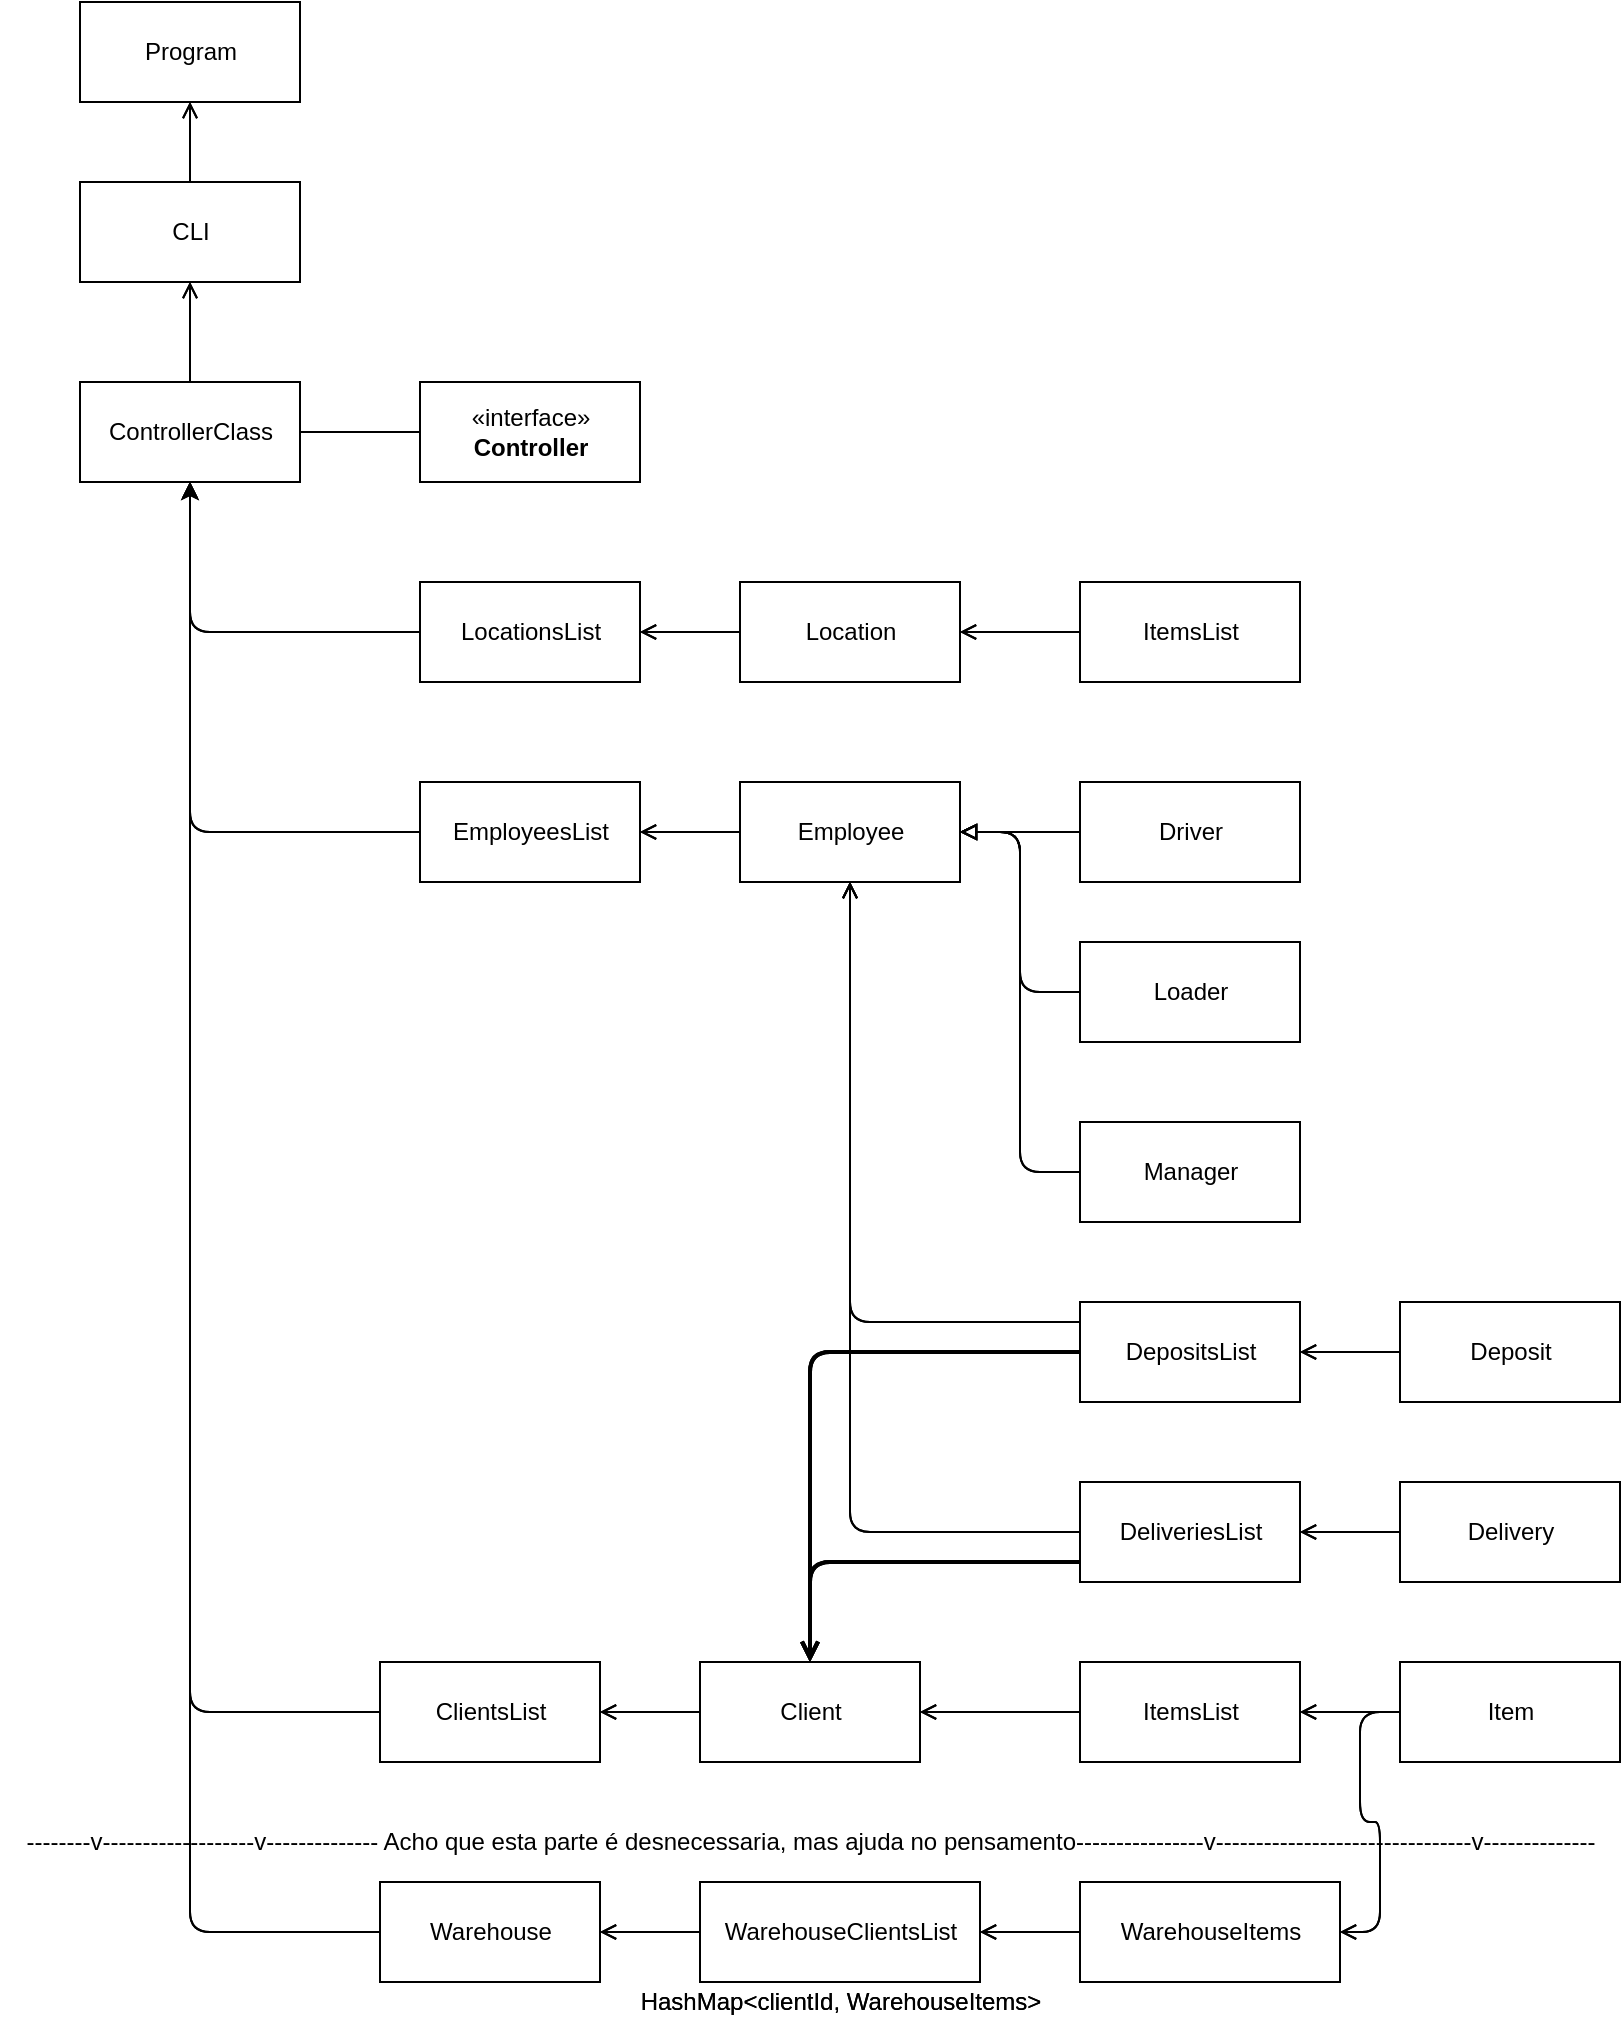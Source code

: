 <mxfile version="14.1.1" type="onedrive"><diagram id="QQUM25XsWhSIp6rmvZCL" name="Page-1"><mxGraphModel dx="1422" dy="791" grid="1" gridSize="10" guides="1" tooltips="1" connect="1" arrows="1" fold="1" page="1" pageScale="1" pageWidth="827" pageHeight="1169" math="0" shadow="0"><root><mxCell id="0"/><mxCell id="1" parent="0"/><mxCell id="jsNhq7d2Qaa1pOI35_wy-9" style="edgeStyle=orthogonalEdgeStyle;orthogonalLoop=1;jettySize=auto;html=1;entryX=0.5;entryY=0;entryDx=0;entryDy=0;endArrow=none;endFill=0;startArrow=open;startFill=0;" parent="1" source="jsNhq7d2Qaa1pOI35_wy-1" target="jsNhq7d2Qaa1pOI35_wy-3" edge="1"><mxGeometry relative="1" as="geometry"/></mxCell><mxCell id="jsNhq7d2Qaa1pOI35_wy-1" value="Program" style="html=1;" parent="1" vertex="1"><mxGeometry x="40" y="30" width="110" height="50" as="geometry"/></mxCell><mxCell id="jsNhq7d2Qaa1pOI35_wy-8" style="edgeStyle=orthogonalEdgeStyle;orthogonalLoop=1;jettySize=auto;html=1;entryX=0.5;entryY=0;entryDx=0;entryDy=0;endArrow=none;endFill=0;startArrow=open;startFill=0;" parent="1" source="jsNhq7d2Qaa1pOI35_wy-3" target="jsNhq7d2Qaa1pOI35_wy-5" edge="1"><mxGeometry relative="1" as="geometry"/></mxCell><mxCell id="jsNhq7d2Qaa1pOI35_wy-3" value="&lt;div&gt;CLI&lt;/div&gt;" style="html=1;" parent="1" vertex="1"><mxGeometry x="40" y="120" width="110" height="50" as="geometry"/></mxCell><mxCell id="jsNhq7d2Qaa1pOI35_wy-5" value="ControllerClass" style="html=1;" parent="1" vertex="1"><mxGeometry x="40" y="220" width="110" height="50" as="geometry"/></mxCell><mxCell id="jsNhq7d2Qaa1pOI35_wy-7" style="edgeStyle=orthogonalEdgeStyle;orthogonalLoop=1;jettySize=auto;html=1;entryX=1;entryY=0.5;entryDx=0;entryDy=0;endArrow=none;endFill=0;" parent="1" source="jsNhq7d2Qaa1pOI35_wy-6" target="jsNhq7d2Qaa1pOI35_wy-5" edge="1"><mxGeometry relative="1" as="geometry"/></mxCell><mxCell id="jsNhq7d2Qaa1pOI35_wy-6" value="«interface»&lt;br&gt;&lt;b&gt;Controller&lt;/b&gt;" style="html=1;" parent="1" vertex="1"><mxGeometry x="210" y="220" width="110" height="50" as="geometry"/></mxCell><mxCell id="jsNhq7d2Qaa1pOI35_wy-12" value="" style="edgeStyle=orthogonalEdgeStyle;orthogonalLoop=1;jettySize=auto;html=1;endArrow=none;endFill=0;startArrow=open;startFill=0;" parent="1" source="jsNhq7d2Qaa1pOI35_wy-10" target="jsNhq7d2Qaa1pOI35_wy-11" edge="1"><mxGeometry relative="1" as="geometry"/></mxCell><mxCell id="jsNhq7d2Qaa1pOI35_wy-47" style="edgeStyle=orthogonalEdgeStyle;orthogonalLoop=1;jettySize=auto;html=1;entryX=0.5;entryY=1;entryDx=0;entryDy=0;endArrow=none;endFill=0;" parent="1" source="jsNhq7d2Qaa1pOI35_wy-10" target="jsNhq7d2Qaa1pOI35_wy-5" edge="1"><mxGeometry relative="1" as="geometry"/></mxCell><mxCell id="jsNhq7d2Qaa1pOI35_wy-10" value="LocationsList" style="html=1;" parent="1" vertex="1"><mxGeometry x="210" y="320" width="110" height="50" as="geometry"/></mxCell><mxCell id="jsNhq7d2Qaa1pOI35_wy-35" style="edgeStyle=orthogonalEdgeStyle;orthogonalLoop=1;jettySize=auto;html=1;entryX=0;entryY=0.5;entryDx=0;entryDy=0;endArrow=none;endFill=0;startArrow=open;startFill=0;" parent="1" source="jsNhq7d2Qaa1pOI35_wy-11" target="jsNhq7d2Qaa1pOI35_wy-33" edge="1"><mxGeometry relative="1" as="geometry"/></mxCell><mxCell id="jsNhq7d2Qaa1pOI35_wy-11" value="Location" style="html=1;" parent="1" vertex="1"><mxGeometry x="370" y="320" width="110" height="50" as="geometry"/></mxCell><mxCell id="jsNhq7d2Qaa1pOI35_wy-48" style="edgeStyle=orthogonalEdgeStyle;orthogonalLoop=1;jettySize=auto;html=1;entryX=0.5;entryY=1;entryDx=0;entryDy=0;endArrow=none;endFill=0;" parent="1" source="jsNhq7d2Qaa1pOI35_wy-13" target="jsNhq7d2Qaa1pOI35_wy-5" edge="1"><mxGeometry relative="1" as="geometry"/></mxCell><mxCell id="jsNhq7d2Qaa1pOI35_wy-13" value="EmployeesList" style="html=1;" parent="1" vertex="1"><mxGeometry x="210" y="420" width="110" height="50" as="geometry"/></mxCell><mxCell id="jsNhq7d2Qaa1pOI35_wy-20" style="edgeStyle=orthogonalEdgeStyle;orthogonalLoop=1;jettySize=auto;html=1;entryX=1;entryY=0.5;entryDx=0;entryDy=0;endArrow=block;endFill=0;" parent="1" source="jsNhq7d2Qaa1pOI35_wy-14" target="jsNhq7d2Qaa1pOI35_wy-17" edge="1"><mxGeometry relative="1" as="geometry"/></mxCell><mxCell id="jsNhq7d2Qaa1pOI35_wy-14" value="Driver" style="html=1;" parent="1" vertex="1"><mxGeometry x="540" y="420" width="110" height="50" as="geometry"/></mxCell><mxCell id="jsNhq7d2Qaa1pOI35_wy-21" style="edgeStyle=orthogonalEdgeStyle;orthogonalLoop=1;jettySize=auto;html=1;endArrow=block;endFill=0;entryX=1;entryY=0.5;entryDx=0;entryDy=0;" parent="1" source="jsNhq7d2Qaa1pOI35_wy-16" target="jsNhq7d2Qaa1pOI35_wy-17" edge="1"><mxGeometry relative="1" as="geometry"><mxPoint x="510" y="450" as="targetPoint"/></mxGeometry></mxCell><mxCell id="jsNhq7d2Qaa1pOI35_wy-16" value="Loader" style="html=1;" parent="1" vertex="1"><mxGeometry x="540" y="500" width="110" height="50" as="geometry"/></mxCell><mxCell id="jsNhq7d2Qaa1pOI35_wy-19" style="edgeStyle=orthogonalEdgeStyle;orthogonalLoop=1;jettySize=auto;html=1;entryX=1;entryY=0.5;entryDx=0;entryDy=0;endArrow=open;endFill=0;startArrow=none;startFill=0;" parent="1" source="jsNhq7d2Qaa1pOI35_wy-17" target="jsNhq7d2Qaa1pOI35_wy-13" edge="1"><mxGeometry relative="1" as="geometry"/></mxCell><mxCell id="jsNhq7d2Qaa1pOI35_wy-17" value="Employee" style="html=1;" parent="1" vertex="1"><mxGeometry x="370" y="420" width="110" height="50" as="geometry"/></mxCell><mxCell id="jsNhq7d2Qaa1pOI35_wy-23" style="edgeStyle=orthogonalEdgeStyle;orthogonalLoop=1;jettySize=auto;html=1;entryX=1;entryY=0.5;entryDx=0;entryDy=0;endArrow=block;endFill=0;startArrow=none;startFill=0;" parent="1" source="jsNhq7d2Qaa1pOI35_wy-18" target="jsNhq7d2Qaa1pOI35_wy-17" edge="1"><mxGeometry relative="1" as="geometry"/></mxCell><mxCell id="jsNhq7d2Qaa1pOI35_wy-18" value="Manager" style="html=1;" parent="1" vertex="1"><mxGeometry x="540" y="590" width="110" height="50" as="geometry"/></mxCell><mxCell id="jsNhq7d2Qaa1pOI35_wy-36" style="edgeStyle=orthogonalEdgeStyle;orthogonalLoop=1;jettySize=auto;html=1;entryX=0;entryY=0.5;entryDx=0;entryDy=0;endArrow=none;endFill=0;startArrow=open;startFill=0;" parent="1" source="jsNhq7d2Qaa1pOI35_wy-24" target="jsNhq7d2Qaa1pOI35_wy-30" edge="1"><mxGeometry relative="1" as="geometry"/></mxCell><mxCell id="jsNhq7d2Qaa1pOI35_wy-49" style="edgeStyle=orthogonalEdgeStyle;orthogonalLoop=1;jettySize=auto;html=1;entryX=0.5;entryY=1;entryDx=0;entryDy=0;endArrow=open;endFill=0;" parent="1" source="jsNhq7d2Qaa1pOI35_wy-24" target="jsNhq7d2Qaa1pOI35_wy-5" edge="1"><mxGeometry relative="1" as="geometry"/></mxCell><mxCell id="jsNhq7d2Qaa1pOI35_wy-24" value="ClientsList" style="html=1;" parent="1" vertex="1"><mxGeometry x="190" y="860" width="110" height="50" as="geometry"/></mxCell><mxCell id="jsNhq7d2Qaa1pOI35_wy-37" style="edgeStyle=orthogonalEdgeStyle;orthogonalLoop=1;jettySize=auto;html=1;entryX=0;entryY=0.5;entryDx=0;entryDy=0;endArrow=none;endFill=0;startArrow=open;startFill=0;" parent="1" source="jsNhq7d2Qaa1pOI35_wy-30" target="jsNhq7d2Qaa1pOI35_wy-31" edge="1"><mxGeometry relative="1" as="geometry"/></mxCell><mxCell id="jsNhq7d2Qaa1pOI35_wy-30" value="Client" style="html=1;" parent="1" vertex="1"><mxGeometry x="350" y="860" width="110" height="50" as="geometry"/></mxCell><mxCell id="jsNhq7d2Qaa1pOI35_wy-38" style="edgeStyle=orthogonalEdgeStyle;orthogonalLoop=1;jettySize=auto;html=1;entryX=0;entryY=0.5;entryDx=0;entryDy=0;endArrow=none;endFill=0;startArrow=open;startFill=0;" parent="1" source="jsNhq7d2Qaa1pOI35_wy-31" target="jsNhq7d2Qaa1pOI35_wy-32" edge="1"><mxGeometry relative="1" as="geometry"/></mxCell><mxCell id="jsNhq7d2Qaa1pOI35_wy-31" value="ItemsList" style="html=1;" parent="1" vertex="1"><mxGeometry x="540" y="860" width="110" height="50" as="geometry"/></mxCell><mxCell id="N1uc2DI3sUxSZyk_yjhE-11" style="edgeStyle=orthogonalEdgeStyle;rounded=1;orthogonalLoop=1;jettySize=auto;html=1;entryX=1;entryY=0.5;entryDx=0;entryDy=0;endArrow=open;endFill=0;" parent="1" source="jsNhq7d2Qaa1pOI35_wy-32" target="N1uc2DI3sUxSZyk_yjhE-6" edge="1"><mxGeometry relative="1" as="geometry"/></mxCell><mxCell id="jsNhq7d2Qaa1pOI35_wy-32" value="Item" style="html=1;" parent="1" vertex="1"><mxGeometry x="700" y="860" width="110" height="50" as="geometry"/></mxCell><mxCell id="jsNhq7d2Qaa1pOI35_wy-33" value="ItemsList" style="html=1;" parent="1" vertex="1"><mxGeometry x="540" y="320" width="110" height="50" as="geometry"/></mxCell><mxCell id="uxpa-mwnewD_pwuMw3P4-9" style="edgeStyle=orthogonalEdgeStyle;orthogonalLoop=1;jettySize=auto;html=1;entryX=0.5;entryY=0;entryDx=0;entryDy=0;startArrow=none;startFill=0;endArrow=open;endFill=0;strokeWidth=2;" parent="1" source="jsNhq7d2Qaa1pOI35_wy-39" target="jsNhq7d2Qaa1pOI35_wy-30" edge="1"><mxGeometry relative="1" as="geometry"/></mxCell><mxCell id="uxpa-mwnewD_pwuMw3P4-12" style="edgeStyle=orthogonalEdgeStyle;orthogonalLoop=1;jettySize=auto;html=1;entryX=0.5;entryY=1;entryDx=0;entryDy=0;startArrow=none;startFill=0;endArrow=open;endFill=0;" parent="1" source="jsNhq7d2Qaa1pOI35_wy-39" target="jsNhq7d2Qaa1pOI35_wy-17" edge="1"><mxGeometry relative="1" as="geometry"><Array as="points"><mxPoint x="425" y="690"/></Array></mxGeometry></mxCell><mxCell id="jsNhq7d2Qaa1pOI35_wy-39" value="DepositsList" style="html=1;" parent="1" vertex="1"><mxGeometry x="540" y="680" width="110" height="50" as="geometry"/></mxCell><mxCell id="jsNhq7d2Qaa1pOI35_wy-41" style="edgeStyle=orthogonalEdgeStyle;orthogonalLoop=1;jettySize=auto;html=1;entryX=1;entryY=0.5;entryDx=0;entryDy=0;endArrow=open;endFill=0;startArrow=none;startFill=0;" parent="1" source="jsNhq7d2Qaa1pOI35_wy-40" target="jsNhq7d2Qaa1pOI35_wy-39" edge="1"><mxGeometry relative="1" as="geometry"/></mxCell><mxCell id="jsNhq7d2Qaa1pOI35_wy-40" value="Deposit" style="html=1;" parent="1" vertex="1"><mxGeometry x="700" y="680" width="110" height="50" as="geometry"/></mxCell><mxCell id="uxpa-mwnewD_pwuMw3P4-11" style="edgeStyle=orthogonalEdgeStyle;orthogonalLoop=1;jettySize=auto;html=1;entryX=0.5;entryY=0;entryDx=0;entryDy=0;startArrow=none;startFill=0;endArrow=open;endFill=0;strokeWidth=2;" parent="1" source="jsNhq7d2Qaa1pOI35_wy-43" target="jsNhq7d2Qaa1pOI35_wy-30" edge="1"><mxGeometry relative="1" as="geometry"><Array as="points"><mxPoint x="405" y="810"/></Array></mxGeometry></mxCell><mxCell id="uxpa-mwnewD_pwuMw3P4-13" style="edgeStyle=orthogonalEdgeStyle;orthogonalLoop=1;jettySize=auto;html=1;startArrow=none;startFill=0;endArrow=open;endFill=0;entryX=0.5;entryY=1;entryDx=0;entryDy=0;" parent="1" source="jsNhq7d2Qaa1pOI35_wy-43" target="jsNhq7d2Qaa1pOI35_wy-17" edge="1"><mxGeometry relative="1" as="geometry"><mxPoint x="430" y="640" as="targetPoint"/></mxGeometry></mxCell><mxCell id="jsNhq7d2Qaa1pOI35_wy-43" value="DeliveriesList" style="html=1;" parent="1" vertex="1"><mxGeometry x="540" y="770" width="110" height="50" as="geometry"/></mxCell><mxCell id="jsNhq7d2Qaa1pOI35_wy-45" style="edgeStyle=orthogonalEdgeStyle;orthogonalLoop=1;jettySize=auto;html=1;entryX=1;entryY=0.5;entryDx=0;entryDy=0;endArrow=open;endFill=0;" parent="1" source="jsNhq7d2Qaa1pOI35_wy-44" target="jsNhq7d2Qaa1pOI35_wy-43" edge="1"><mxGeometry relative="1" as="geometry"/></mxCell><mxCell id="jsNhq7d2Qaa1pOI35_wy-44" value="Delivery" style="html=1;" parent="1" vertex="1"><mxGeometry x="700" y="770" width="110" height="50" as="geometry"/></mxCell><mxCell id="N1uc2DI3sUxSZyk_yjhE-2" style="edgeStyle=orthogonalEdgeStyle;rounded=1;orthogonalLoop=1;jettySize=auto;html=1;entryX=0.5;entryY=1;entryDx=0;entryDy=0;" parent="1" source="N1uc2DI3sUxSZyk_yjhE-1" target="jsNhq7d2Qaa1pOI35_wy-5" edge="1"><mxGeometry relative="1" as="geometry"/></mxCell><mxCell id="N1uc2DI3sUxSZyk_yjhE-1" value="Warehouse" style="html=1;" parent="1" vertex="1"><mxGeometry x="190" y="970" width="110" height="50" as="geometry"/></mxCell><mxCell id="N1uc2DI3sUxSZyk_yjhE-5" style="edgeStyle=orthogonalEdgeStyle;rounded=1;orthogonalLoop=1;jettySize=auto;html=1;entryX=1;entryY=0.5;entryDx=0;entryDy=0;endArrow=open;endFill=0;" parent="1" source="N1uc2DI3sUxSZyk_yjhE-4" target="N1uc2DI3sUxSZyk_yjhE-1" edge="1"><mxGeometry relative="1" as="geometry"/></mxCell><mxCell id="N1uc2DI3sUxSZyk_yjhE-4" value="WarehouseClientsList" style="html=1;" parent="1" vertex="1"><mxGeometry x="350" y="970" width="140" height="50" as="geometry"/></mxCell><mxCell id="N1uc2DI3sUxSZyk_yjhE-7" style="edgeStyle=orthogonalEdgeStyle;rounded=1;orthogonalLoop=1;jettySize=auto;html=1;entryX=1;entryY=0.5;entryDx=0;entryDy=0;endArrow=open;endFill=0;" parent="1" source="N1uc2DI3sUxSZyk_yjhE-6" target="N1uc2DI3sUxSZyk_yjhE-4" edge="1"><mxGeometry relative="1" as="geometry"/></mxCell><mxCell id="N1uc2DI3sUxSZyk_yjhE-6" value="WarehouseItems" style="html=1;" parent="1" vertex="1"><mxGeometry x="540" y="970" width="130" height="50" as="geometry"/></mxCell><mxCell id="N1uc2DI3sUxSZyk_yjhE-9" value="HashMap&amp;lt;clientId, WarehouseItems&amp;gt;" style="text;html=1;align=center;verticalAlign=middle;resizable=0;points=[];autosize=1;" parent="1" vertex="1"><mxGeometry x="310" y="1020" width="220" height="20" as="geometry"/></mxCell><mxCell id="HzJ8PdJnpkheTT5oT1JO-1" style="edgeStyle=orthogonalEdgeStyle;orthogonalLoop=1;jettySize=auto;html=1;entryX=0.5;entryY=0;entryDx=0;entryDy=0;endArrow=none;endFill=0;startArrow=open;startFill=0;" edge="1" parent="1" source="HzJ8PdJnpkheTT5oT1JO-2" target="HzJ8PdJnpkheTT5oT1JO-4"><mxGeometry relative="1" as="geometry"/></mxCell><mxCell id="HzJ8PdJnpkheTT5oT1JO-2" value="Program" style="html=1;" vertex="1" parent="1"><mxGeometry x="40" y="30" width="110" height="50" as="geometry"/></mxCell><mxCell id="HzJ8PdJnpkheTT5oT1JO-3" style="edgeStyle=orthogonalEdgeStyle;orthogonalLoop=1;jettySize=auto;html=1;entryX=0.5;entryY=0;entryDx=0;entryDy=0;endArrow=none;endFill=0;startArrow=open;startFill=0;" edge="1" parent="1" source="HzJ8PdJnpkheTT5oT1JO-4" target="HzJ8PdJnpkheTT5oT1JO-5"><mxGeometry relative="1" as="geometry"/></mxCell><mxCell id="HzJ8PdJnpkheTT5oT1JO-4" value="&lt;div&gt;CLI&lt;/div&gt;" style="html=1;" vertex="1" parent="1"><mxGeometry x="40" y="120" width="110" height="50" as="geometry"/></mxCell><mxCell id="HzJ8PdJnpkheTT5oT1JO-5" value="ControllerClass" style="html=1;" vertex="1" parent="1"><mxGeometry x="40" y="220" width="110" height="50" as="geometry"/></mxCell><mxCell id="HzJ8PdJnpkheTT5oT1JO-6" style="edgeStyle=orthogonalEdgeStyle;orthogonalLoop=1;jettySize=auto;html=1;entryX=1;entryY=0.5;entryDx=0;entryDy=0;endArrow=none;endFill=0;" edge="1" parent="1" source="HzJ8PdJnpkheTT5oT1JO-7" target="HzJ8PdJnpkheTT5oT1JO-5"><mxGeometry relative="1" as="geometry"/></mxCell><mxCell id="HzJ8PdJnpkheTT5oT1JO-7" value="«interface»&lt;br&gt;&lt;b&gt;Controller&lt;/b&gt;" style="html=1;" vertex="1" parent="1"><mxGeometry x="210" y="220" width="110" height="50" as="geometry"/></mxCell><mxCell id="HzJ8PdJnpkheTT5oT1JO-8" value="" style="edgeStyle=orthogonalEdgeStyle;orthogonalLoop=1;jettySize=auto;html=1;endArrow=none;endFill=0;startArrow=open;startFill=0;" edge="1" parent="1" source="HzJ8PdJnpkheTT5oT1JO-10" target="HzJ8PdJnpkheTT5oT1JO-12"><mxGeometry relative="1" as="geometry"/></mxCell><mxCell id="HzJ8PdJnpkheTT5oT1JO-9" style="edgeStyle=orthogonalEdgeStyle;orthogonalLoop=1;jettySize=auto;html=1;entryX=0.5;entryY=1;entryDx=0;entryDy=0;endArrow=none;endFill=0;" edge="1" parent="1" source="HzJ8PdJnpkheTT5oT1JO-10" target="HzJ8PdJnpkheTT5oT1JO-5"><mxGeometry relative="1" as="geometry"/></mxCell><mxCell id="HzJ8PdJnpkheTT5oT1JO-10" value="LocationsList" style="html=1;" vertex="1" parent="1"><mxGeometry x="210" y="320" width="110" height="50" as="geometry"/></mxCell><mxCell id="HzJ8PdJnpkheTT5oT1JO-11" style="edgeStyle=orthogonalEdgeStyle;orthogonalLoop=1;jettySize=auto;html=1;entryX=0;entryY=0.5;entryDx=0;entryDy=0;endArrow=none;endFill=0;startArrow=open;startFill=0;" edge="1" parent="1" source="HzJ8PdJnpkheTT5oT1JO-12" target="HzJ8PdJnpkheTT5oT1JO-32"><mxGeometry relative="1" as="geometry"/></mxCell><mxCell id="HzJ8PdJnpkheTT5oT1JO-12" value="Location" style="html=1;" vertex="1" parent="1"><mxGeometry x="370" y="320" width="110" height="50" as="geometry"/></mxCell><mxCell id="HzJ8PdJnpkheTT5oT1JO-13" style="edgeStyle=orthogonalEdgeStyle;orthogonalLoop=1;jettySize=auto;html=1;entryX=0.5;entryY=1;entryDx=0;entryDy=0;endArrow=none;endFill=0;" edge="1" parent="1" source="HzJ8PdJnpkheTT5oT1JO-14" target="HzJ8PdJnpkheTT5oT1JO-5"><mxGeometry relative="1" as="geometry"/></mxCell><mxCell id="HzJ8PdJnpkheTT5oT1JO-14" value="EmployeesList" style="html=1;" vertex="1" parent="1"><mxGeometry x="210" y="420" width="110" height="50" as="geometry"/></mxCell><mxCell id="HzJ8PdJnpkheTT5oT1JO-15" style="edgeStyle=orthogonalEdgeStyle;orthogonalLoop=1;jettySize=auto;html=1;entryX=1;entryY=0.5;entryDx=0;entryDy=0;endArrow=block;endFill=0;" edge="1" parent="1" source="HzJ8PdJnpkheTT5oT1JO-16" target="HzJ8PdJnpkheTT5oT1JO-20"><mxGeometry relative="1" as="geometry"/></mxCell><mxCell id="HzJ8PdJnpkheTT5oT1JO-16" value="Driver" style="html=1;" vertex="1" parent="1"><mxGeometry x="540" y="420" width="110" height="50" as="geometry"/></mxCell><mxCell id="HzJ8PdJnpkheTT5oT1JO-17" style="edgeStyle=orthogonalEdgeStyle;orthogonalLoop=1;jettySize=auto;html=1;endArrow=block;endFill=0;entryX=1;entryY=0.5;entryDx=0;entryDy=0;" edge="1" parent="1" source="HzJ8PdJnpkheTT5oT1JO-18" target="HzJ8PdJnpkheTT5oT1JO-20"><mxGeometry relative="1" as="geometry"><mxPoint x="510" y="450" as="targetPoint"/></mxGeometry></mxCell><mxCell id="HzJ8PdJnpkheTT5oT1JO-18" value="Loader" style="html=1;" vertex="1" parent="1"><mxGeometry x="540" y="500" width="110" height="50" as="geometry"/></mxCell><mxCell id="HzJ8PdJnpkheTT5oT1JO-19" style="edgeStyle=orthogonalEdgeStyle;orthogonalLoop=1;jettySize=auto;html=1;entryX=1;entryY=0.5;entryDx=0;entryDy=0;endArrow=open;endFill=0;startArrow=none;startFill=0;" edge="1" parent="1" source="HzJ8PdJnpkheTT5oT1JO-20" target="HzJ8PdJnpkheTT5oT1JO-14"><mxGeometry relative="1" as="geometry"/></mxCell><mxCell id="HzJ8PdJnpkheTT5oT1JO-20" value="Employee" style="html=1;" vertex="1" parent="1"><mxGeometry x="370" y="420" width="110" height="50" as="geometry"/></mxCell><mxCell id="HzJ8PdJnpkheTT5oT1JO-21" style="edgeStyle=orthogonalEdgeStyle;orthogonalLoop=1;jettySize=auto;html=1;entryX=1;entryY=0.5;entryDx=0;entryDy=0;endArrow=block;endFill=0;startArrow=none;startFill=0;" edge="1" parent="1" source="HzJ8PdJnpkheTT5oT1JO-22" target="HzJ8PdJnpkheTT5oT1JO-20"><mxGeometry relative="1" as="geometry"/></mxCell><mxCell id="HzJ8PdJnpkheTT5oT1JO-22" value="Manager" style="html=1;" vertex="1" parent="1"><mxGeometry x="540" y="590" width="110" height="50" as="geometry"/></mxCell><mxCell id="HzJ8PdJnpkheTT5oT1JO-23" style="edgeStyle=orthogonalEdgeStyle;orthogonalLoop=1;jettySize=auto;html=1;entryX=0;entryY=0.5;entryDx=0;entryDy=0;endArrow=none;endFill=0;startArrow=open;startFill=0;" edge="1" parent="1" source="HzJ8PdJnpkheTT5oT1JO-25" target="HzJ8PdJnpkheTT5oT1JO-27"><mxGeometry relative="1" as="geometry"/></mxCell><mxCell id="HzJ8PdJnpkheTT5oT1JO-24" style="edgeStyle=orthogonalEdgeStyle;orthogonalLoop=1;jettySize=auto;html=1;entryX=0.5;entryY=1;entryDx=0;entryDy=0;endArrow=open;endFill=0;" edge="1" parent="1" source="HzJ8PdJnpkheTT5oT1JO-25" target="HzJ8PdJnpkheTT5oT1JO-5"><mxGeometry relative="1" as="geometry"/></mxCell><mxCell id="HzJ8PdJnpkheTT5oT1JO-25" value="ClientsList" style="html=1;" vertex="1" parent="1"><mxGeometry x="190" y="860" width="110" height="50" as="geometry"/></mxCell><mxCell id="HzJ8PdJnpkheTT5oT1JO-26" style="edgeStyle=orthogonalEdgeStyle;orthogonalLoop=1;jettySize=auto;html=1;entryX=0;entryY=0.5;entryDx=0;entryDy=0;endArrow=none;endFill=0;startArrow=open;startFill=0;" edge="1" parent="1" source="HzJ8PdJnpkheTT5oT1JO-27" target="HzJ8PdJnpkheTT5oT1JO-29"><mxGeometry relative="1" as="geometry"/></mxCell><mxCell id="HzJ8PdJnpkheTT5oT1JO-27" value="Client" style="html=1;" vertex="1" parent="1"><mxGeometry x="350" y="860" width="110" height="50" as="geometry"/></mxCell><mxCell id="HzJ8PdJnpkheTT5oT1JO-28" style="edgeStyle=orthogonalEdgeStyle;orthogonalLoop=1;jettySize=auto;html=1;entryX=0;entryY=0.5;entryDx=0;entryDy=0;endArrow=none;endFill=0;startArrow=open;startFill=0;" edge="1" parent="1" source="HzJ8PdJnpkheTT5oT1JO-29" target="HzJ8PdJnpkheTT5oT1JO-31"><mxGeometry relative="1" as="geometry"/></mxCell><mxCell id="HzJ8PdJnpkheTT5oT1JO-29" value="ItemsList" style="html=1;" vertex="1" parent="1"><mxGeometry x="540" y="860" width="110" height="50" as="geometry"/></mxCell><mxCell id="HzJ8PdJnpkheTT5oT1JO-30" style="edgeStyle=orthogonalEdgeStyle;rounded=1;orthogonalLoop=1;jettySize=auto;html=1;entryX=1;entryY=0.5;entryDx=0;entryDy=0;endArrow=open;endFill=0;" edge="1" parent="1" source="HzJ8PdJnpkheTT5oT1JO-31" target="HzJ8PdJnpkheTT5oT1JO-48"><mxGeometry relative="1" as="geometry"/></mxCell><mxCell id="HzJ8PdJnpkheTT5oT1JO-31" value="Item" style="html=1;" vertex="1" parent="1"><mxGeometry x="700" y="860" width="110" height="50" as="geometry"/></mxCell><mxCell id="HzJ8PdJnpkheTT5oT1JO-32" value="ItemsList" style="html=1;" vertex="1" parent="1"><mxGeometry x="540" y="320" width="110" height="50" as="geometry"/></mxCell><mxCell id="HzJ8PdJnpkheTT5oT1JO-33" style="edgeStyle=orthogonalEdgeStyle;orthogonalLoop=1;jettySize=auto;html=1;entryX=0.5;entryY=0;entryDx=0;entryDy=0;startArrow=none;startFill=0;endArrow=open;endFill=0;strokeWidth=2;" edge="1" parent="1" source="HzJ8PdJnpkheTT5oT1JO-35" target="HzJ8PdJnpkheTT5oT1JO-27"><mxGeometry relative="1" as="geometry"/></mxCell><mxCell id="HzJ8PdJnpkheTT5oT1JO-34" style="edgeStyle=orthogonalEdgeStyle;orthogonalLoop=1;jettySize=auto;html=1;entryX=0.5;entryY=1;entryDx=0;entryDy=0;startArrow=none;startFill=0;endArrow=open;endFill=0;" edge="1" parent="1" source="HzJ8PdJnpkheTT5oT1JO-35" target="HzJ8PdJnpkheTT5oT1JO-20"><mxGeometry relative="1" as="geometry"><Array as="points"><mxPoint x="425" y="690"/></Array></mxGeometry></mxCell><mxCell id="HzJ8PdJnpkheTT5oT1JO-35" value="DepositsList" style="html=1;" vertex="1" parent="1"><mxGeometry x="540" y="680" width="110" height="50" as="geometry"/></mxCell><mxCell id="HzJ8PdJnpkheTT5oT1JO-36" style="edgeStyle=orthogonalEdgeStyle;orthogonalLoop=1;jettySize=auto;html=1;entryX=1;entryY=0.5;entryDx=0;entryDy=0;endArrow=open;endFill=0;startArrow=none;startFill=0;" edge="1" parent="1" source="HzJ8PdJnpkheTT5oT1JO-37" target="HzJ8PdJnpkheTT5oT1JO-35"><mxGeometry relative="1" as="geometry"/></mxCell><mxCell id="HzJ8PdJnpkheTT5oT1JO-37" value="Deposit" style="html=1;" vertex="1" parent="1"><mxGeometry x="700" y="680" width="110" height="50" as="geometry"/></mxCell><mxCell id="HzJ8PdJnpkheTT5oT1JO-38" style="edgeStyle=orthogonalEdgeStyle;orthogonalLoop=1;jettySize=auto;html=1;entryX=0.5;entryY=0;entryDx=0;entryDy=0;startArrow=none;startFill=0;endArrow=open;endFill=0;strokeWidth=2;" edge="1" parent="1" source="HzJ8PdJnpkheTT5oT1JO-40" target="HzJ8PdJnpkheTT5oT1JO-27"><mxGeometry relative="1" as="geometry"><Array as="points"><mxPoint x="405" y="810"/></Array></mxGeometry></mxCell><mxCell id="HzJ8PdJnpkheTT5oT1JO-39" style="edgeStyle=orthogonalEdgeStyle;orthogonalLoop=1;jettySize=auto;html=1;startArrow=none;startFill=0;endArrow=open;endFill=0;entryX=0.5;entryY=1;entryDx=0;entryDy=0;" edge="1" parent="1" source="HzJ8PdJnpkheTT5oT1JO-40" target="HzJ8PdJnpkheTT5oT1JO-20"><mxGeometry relative="1" as="geometry"><mxPoint x="430" y="640" as="targetPoint"/></mxGeometry></mxCell><mxCell id="HzJ8PdJnpkheTT5oT1JO-40" value="DeliveriesList" style="html=1;" vertex="1" parent="1"><mxGeometry x="540" y="770" width="110" height="50" as="geometry"/></mxCell><mxCell id="HzJ8PdJnpkheTT5oT1JO-41" style="edgeStyle=orthogonalEdgeStyle;orthogonalLoop=1;jettySize=auto;html=1;entryX=1;entryY=0.5;entryDx=0;entryDy=0;endArrow=open;endFill=0;" edge="1" parent="1" source="HzJ8PdJnpkheTT5oT1JO-42" target="HzJ8PdJnpkheTT5oT1JO-40"><mxGeometry relative="1" as="geometry"/></mxCell><mxCell id="HzJ8PdJnpkheTT5oT1JO-42" value="Delivery" style="html=1;" vertex="1" parent="1"><mxGeometry x="700" y="770" width="110" height="50" as="geometry"/></mxCell><mxCell id="HzJ8PdJnpkheTT5oT1JO-43" style="edgeStyle=orthogonalEdgeStyle;rounded=1;orthogonalLoop=1;jettySize=auto;html=1;entryX=0.5;entryY=1;entryDx=0;entryDy=0;" edge="1" parent="1" source="HzJ8PdJnpkheTT5oT1JO-44" target="HzJ8PdJnpkheTT5oT1JO-5"><mxGeometry relative="1" as="geometry"/></mxCell><mxCell id="HzJ8PdJnpkheTT5oT1JO-44" value="Warehouse" style="html=1;" vertex="1" parent="1"><mxGeometry x="190" y="970" width="110" height="50" as="geometry"/></mxCell><mxCell id="HzJ8PdJnpkheTT5oT1JO-45" style="edgeStyle=orthogonalEdgeStyle;rounded=1;orthogonalLoop=1;jettySize=auto;html=1;entryX=1;entryY=0.5;entryDx=0;entryDy=0;endArrow=open;endFill=0;" edge="1" parent="1" source="HzJ8PdJnpkheTT5oT1JO-46" target="HzJ8PdJnpkheTT5oT1JO-44"><mxGeometry relative="1" as="geometry"/></mxCell><mxCell id="HzJ8PdJnpkheTT5oT1JO-46" value="WarehouseClientsList" style="html=1;" vertex="1" parent="1"><mxGeometry x="350" y="970" width="140" height="50" as="geometry"/></mxCell><mxCell id="HzJ8PdJnpkheTT5oT1JO-47" style="edgeStyle=orthogonalEdgeStyle;rounded=1;orthogonalLoop=1;jettySize=auto;html=1;entryX=1;entryY=0.5;entryDx=0;entryDy=0;endArrow=open;endFill=0;" edge="1" parent="1" source="HzJ8PdJnpkheTT5oT1JO-48" target="HzJ8PdJnpkheTT5oT1JO-46"><mxGeometry relative="1" as="geometry"/></mxCell><mxCell id="HzJ8PdJnpkheTT5oT1JO-48" value="WarehouseItems" style="html=1;" vertex="1" parent="1"><mxGeometry x="540" y="970" width="130" height="50" as="geometry"/></mxCell><mxCell id="HzJ8PdJnpkheTT5oT1JO-49" value="HashMap&amp;lt;clientId, WarehouseItems&amp;gt;" style="text;html=1;align=center;verticalAlign=middle;resizable=0;points=[];autosize=1;" vertex="1" parent="1"><mxGeometry x="310" y="1020" width="220" height="20" as="geometry"/></mxCell><mxCell id="HzJ8PdJnpkheTT5oT1JO-50" value="--------v-------------------v-------------- Acho que esta parte é desnecessaria, mas ajuda no pensamento----------------v--------------------------------v--------------" style="text;html=1;align=center;verticalAlign=middle;resizable=0;points=[];autosize=1;" vertex="1" parent="1"><mxGeometry y="940" width="810" height="20" as="geometry"/></mxCell></root></mxGraphModel></diagram></mxfile>